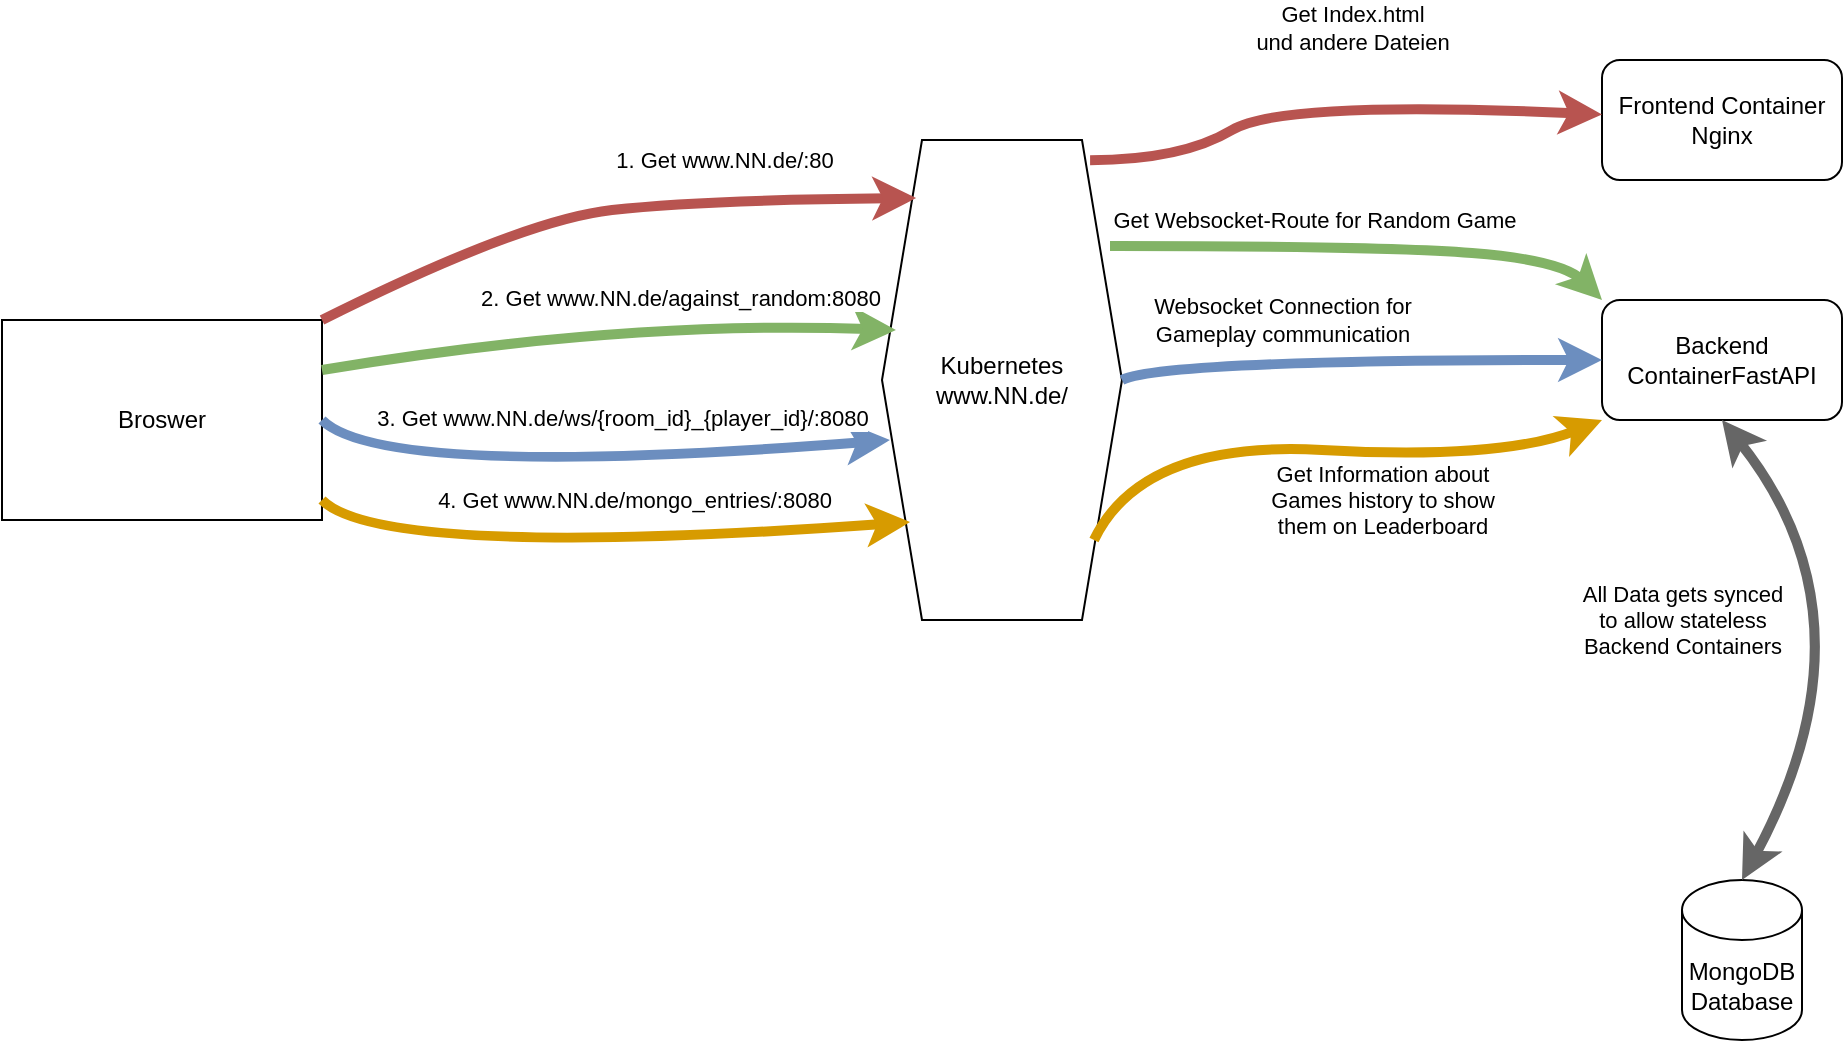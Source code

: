 <mxfile version="21.2.7" type="device">
  <diagram name="Page-1" id="0847Tvbpn5OB5tF3t2vT">
    <mxGraphModel dx="2284" dy="744" grid="1" gridSize="10" guides="1" tooltips="1" connect="1" arrows="1" fold="1" page="1" pageScale="1" pageWidth="850" pageHeight="1100" math="0" shadow="0">
      <root>
        <mxCell id="0" />
        <mxCell id="1" parent="0" />
        <mxCell id="jNSmGpw4EnfPUCTIyarv-1" value="&lt;div&gt;Broswer&lt;/div&gt;" style="rounded=0;whiteSpace=wrap;html=1;" vertex="1" parent="1">
          <mxGeometry x="-90" y="410" width="160" height="100" as="geometry" />
        </mxCell>
        <mxCell id="jNSmGpw4EnfPUCTIyarv-2" value="Kubernetes&lt;br&gt;www.NN.de/" style="shape=hexagon;perimeter=hexagonPerimeter2;whiteSpace=wrap;html=1;fixedSize=1;rotation=0;" vertex="1" parent="1">
          <mxGeometry x="350" y="320" width="120" height="240" as="geometry" />
        </mxCell>
        <mxCell id="jNSmGpw4EnfPUCTIyarv-3" value="Frontend Container&lt;br&gt;Nginx" style="rounded=1;whiteSpace=wrap;html=1;" vertex="1" parent="1">
          <mxGeometry x="710" y="280" width="120" height="60" as="geometry" />
        </mxCell>
        <mxCell id="jNSmGpw4EnfPUCTIyarv-4" value="Get Index.html&lt;br&gt;und andere Dateien" style="curved=1;endArrow=classic;html=1;rounded=0;exitX=0.867;exitY=0.042;exitDx=0;exitDy=0;exitPerimeter=0;fillColor=#f8cecc;strokeColor=#b85450;strokeWidth=5;" edge="1" parent="1" source="jNSmGpw4EnfPUCTIyarv-2" target="jNSmGpw4EnfPUCTIyarv-3">
          <mxGeometry x="0.039" y="38" width="50" height="50" relative="1" as="geometry">
            <mxPoint x="500" y="610" as="sourcePoint" />
            <mxPoint x="550" y="560" as="targetPoint" />
            <Array as="points">
              <mxPoint x="500" y="330" />
              <mxPoint x="550" y="300" />
            </Array>
            <mxPoint as="offset" />
          </mxGeometry>
        </mxCell>
        <mxCell id="jNSmGpw4EnfPUCTIyarv-5" value="1. Get www.NN.de/:80" style="curved=1;endArrow=classic;html=1;rounded=0;exitX=1;exitY=0;exitDx=0;exitDy=0;entryX=0.142;entryY=0.121;entryDx=0;entryDy=0;entryPerimeter=0;fillColor=#f8cecc;strokeColor=#b85450;strokeWidth=5;" edge="1" parent="1" source="jNSmGpw4EnfPUCTIyarv-1" target="jNSmGpw4EnfPUCTIyarv-2">
          <mxGeometry x="0.384" y="20" width="50" height="50" relative="1" as="geometry">
            <mxPoint x="140" y="331" as="sourcePoint" />
            <mxPoint x="276" y="260" as="targetPoint" />
            <Array as="points">
              <mxPoint x="170" y="360" />
              <mxPoint x="260" y="350" />
            </Array>
            <mxPoint as="offset" />
          </mxGeometry>
        </mxCell>
        <mxCell id="jNSmGpw4EnfPUCTIyarv-6" value="2. Get www.NN.de/against_random:8080" style="curved=1;endArrow=classic;html=1;rounded=0;exitX=1;exitY=0.25;exitDx=0;exitDy=0;entryX=0.058;entryY=0.396;entryDx=0;entryDy=0;fillColor=#d5e8d4;strokeColor=#82b366;strokeWidth=5;entryPerimeter=0;" edge="1" parent="1" source="jNSmGpw4EnfPUCTIyarv-1" target="jNSmGpw4EnfPUCTIyarv-2">
          <mxGeometry x="0.252" y="12" width="50" height="50" relative="1" as="geometry">
            <mxPoint x="250" y="410" as="sourcePoint" />
            <mxPoint x="377" y="359" as="targetPoint" />
            <Array as="points">
              <mxPoint x="220" y="410" />
            </Array>
            <mxPoint as="offset" />
          </mxGeometry>
        </mxCell>
        <mxCell id="jNSmGpw4EnfPUCTIyarv-7" value="Backend ContainerFastAPI" style="rounded=1;whiteSpace=wrap;html=1;" vertex="1" parent="1">
          <mxGeometry x="710" y="400" width="120" height="60" as="geometry" />
        </mxCell>
        <mxCell id="jNSmGpw4EnfPUCTIyarv-8" value="Get Websocket-Route for Random Game" style="curved=1;endArrow=classic;html=1;rounded=0;exitX=0.95;exitY=0.221;exitDx=0;exitDy=0;fillColor=#d5e8d4;strokeColor=#82b366;strokeWidth=5;entryX=0;entryY=0;entryDx=0;entryDy=0;exitPerimeter=0;" edge="1" parent="1" source="jNSmGpw4EnfPUCTIyarv-2" target="jNSmGpw4EnfPUCTIyarv-7">
          <mxGeometry x="-0.198" y="13" width="50" height="50" relative="1" as="geometry">
            <mxPoint x="464" y="340" as="sourcePoint" />
            <mxPoint x="610" y="315" as="targetPoint" />
            <Array as="points">
              <mxPoint x="600" y="373" />
              <mxPoint x="690" y="380" />
            </Array>
            <mxPoint as="offset" />
          </mxGeometry>
        </mxCell>
        <mxCell id="jNSmGpw4EnfPUCTIyarv-9" value="3. Get www.NN.de/ws/{room_id}_{player_id}/:8080" style="curved=1;endArrow=classic;html=1;rounded=0;exitX=1;exitY=0.5;exitDx=0;exitDy=0;entryX=0.033;entryY=0.625;entryDx=0;entryDy=0;fillColor=#dae8fc;strokeColor=#6c8ebf;strokeWidth=5;entryPerimeter=0;" edge="1" parent="1" source="jNSmGpw4EnfPUCTIyarv-1" target="jNSmGpw4EnfPUCTIyarv-2">
          <mxGeometry x="0.106" y="20" width="50" height="50" relative="1" as="geometry">
            <mxPoint x="80" y="472.5" as="sourcePoint" />
            <mxPoint x="367" y="452.5" as="targetPoint" />
            <Array as="points">
              <mxPoint x="100" y="490" />
            </Array>
            <mxPoint y="-1" as="offset" />
          </mxGeometry>
        </mxCell>
        <mxCell id="jNSmGpw4EnfPUCTIyarv-10" value="Websocket Connection for&lt;br&gt;Gameplay communication" style="curved=1;endArrow=classic;html=1;rounded=0;exitX=1;exitY=0.5;exitDx=0;exitDy=0;entryX=0;entryY=0.5;entryDx=0;entryDy=0;fillColor=#dae8fc;strokeColor=#6c8ebf;strokeWidth=5;" edge="1" parent="1" source="jNSmGpw4EnfPUCTIyarv-2" target="jNSmGpw4EnfPUCTIyarv-7">
          <mxGeometry x="-0.32" y="20" width="50" height="50" relative="1" as="geometry">
            <mxPoint x="480" y="490" as="sourcePoint" />
            <mxPoint x="764" y="500" as="targetPoint" />
            <Array as="points">
              <mxPoint x="490" y="430" />
            </Array>
            <mxPoint as="offset" />
          </mxGeometry>
        </mxCell>
        <mxCell id="jNSmGpw4EnfPUCTIyarv-11" value="MongoDB&lt;br&gt;Database" style="shape=cylinder3;whiteSpace=wrap;html=1;boundedLbl=1;backgroundOutline=1;size=15;" vertex="1" parent="1">
          <mxGeometry x="750" y="690" width="60" height="80" as="geometry" />
        </mxCell>
        <mxCell id="jNSmGpw4EnfPUCTIyarv-12" value="&lt;div&gt;All Data gets synced&lt;/div&gt;&lt;div&gt;to allow stateless&lt;/div&gt;&lt;div&gt;Backend Containers&lt;/div&gt;" style="curved=1;endArrow=classic;html=1;rounded=0;exitX=0.5;exitY=1;exitDx=0;exitDy=0;entryX=0.5;entryY=0;entryDx=0;entryDy=0;strokeWidth=5;entryPerimeter=0;fillColor=#f5f5f5;strokeColor=#666666;startArrow=classic;startFill=1;" edge="1" parent="1" source="jNSmGpw4EnfPUCTIyarv-7" target="jNSmGpw4EnfPUCTIyarv-11">
          <mxGeometry x="-0.524" y="-78" width="50" height="50" relative="1" as="geometry">
            <mxPoint x="590" y="570" as="sourcePoint" />
            <mxPoint x="830" y="560" as="targetPoint" />
            <Array as="points">
              <mxPoint x="850" y="560" />
            </Array>
            <mxPoint as="offset" />
          </mxGeometry>
        </mxCell>
        <mxCell id="jNSmGpw4EnfPUCTIyarv-13" value="&lt;div&gt;4. Get www.NN.de/mongo_entries/:8080&lt;/div&gt;" style="curved=1;endArrow=classic;html=1;rounded=0;exitX=1;exitY=0.5;exitDx=0;exitDy=0;entryX=0.117;entryY=0.796;entryDx=0;entryDy=0;fillColor=#ffe6cc;strokeColor=#d79b00;strokeWidth=5;entryPerimeter=0;" edge="1" parent="1" target="jNSmGpw4EnfPUCTIyarv-2">
          <mxGeometry x="0.106" y="20" width="50" height="50" relative="1" as="geometry">
            <mxPoint x="70" y="500" as="sourcePoint" />
            <mxPoint x="354" y="510" as="targetPoint" />
            <Array as="points">
              <mxPoint x="100" y="530" />
            </Array>
            <mxPoint y="-1" as="offset" />
          </mxGeometry>
        </mxCell>
        <mxCell id="jNSmGpw4EnfPUCTIyarv-14" value="&lt;div&gt;Get Information about&lt;br&gt;Games history to show&lt;br&gt;them on Leaderboard&lt;br&gt;&lt;/div&gt;" style="curved=1;endArrow=classic;html=1;rounded=0;exitX=1;exitY=0.5;exitDx=0;exitDy=0;entryX=0;entryY=1;entryDx=0;entryDy=0;fillColor=#ffe6cc;strokeColor=#d79b00;strokeWidth=5;" edge="1" parent="1" target="jNSmGpw4EnfPUCTIyarv-7">
          <mxGeometry x="0.222" y="-23" width="50" height="50" relative="1" as="geometry">
            <mxPoint x="456" y="520" as="sourcePoint" />
            <mxPoint x="750" y="531" as="targetPoint" />
            <Array as="points">
              <mxPoint x="480" y="470" />
              <mxPoint x="660" y="480" />
            </Array>
            <mxPoint as="offset" />
          </mxGeometry>
        </mxCell>
      </root>
    </mxGraphModel>
  </diagram>
</mxfile>
